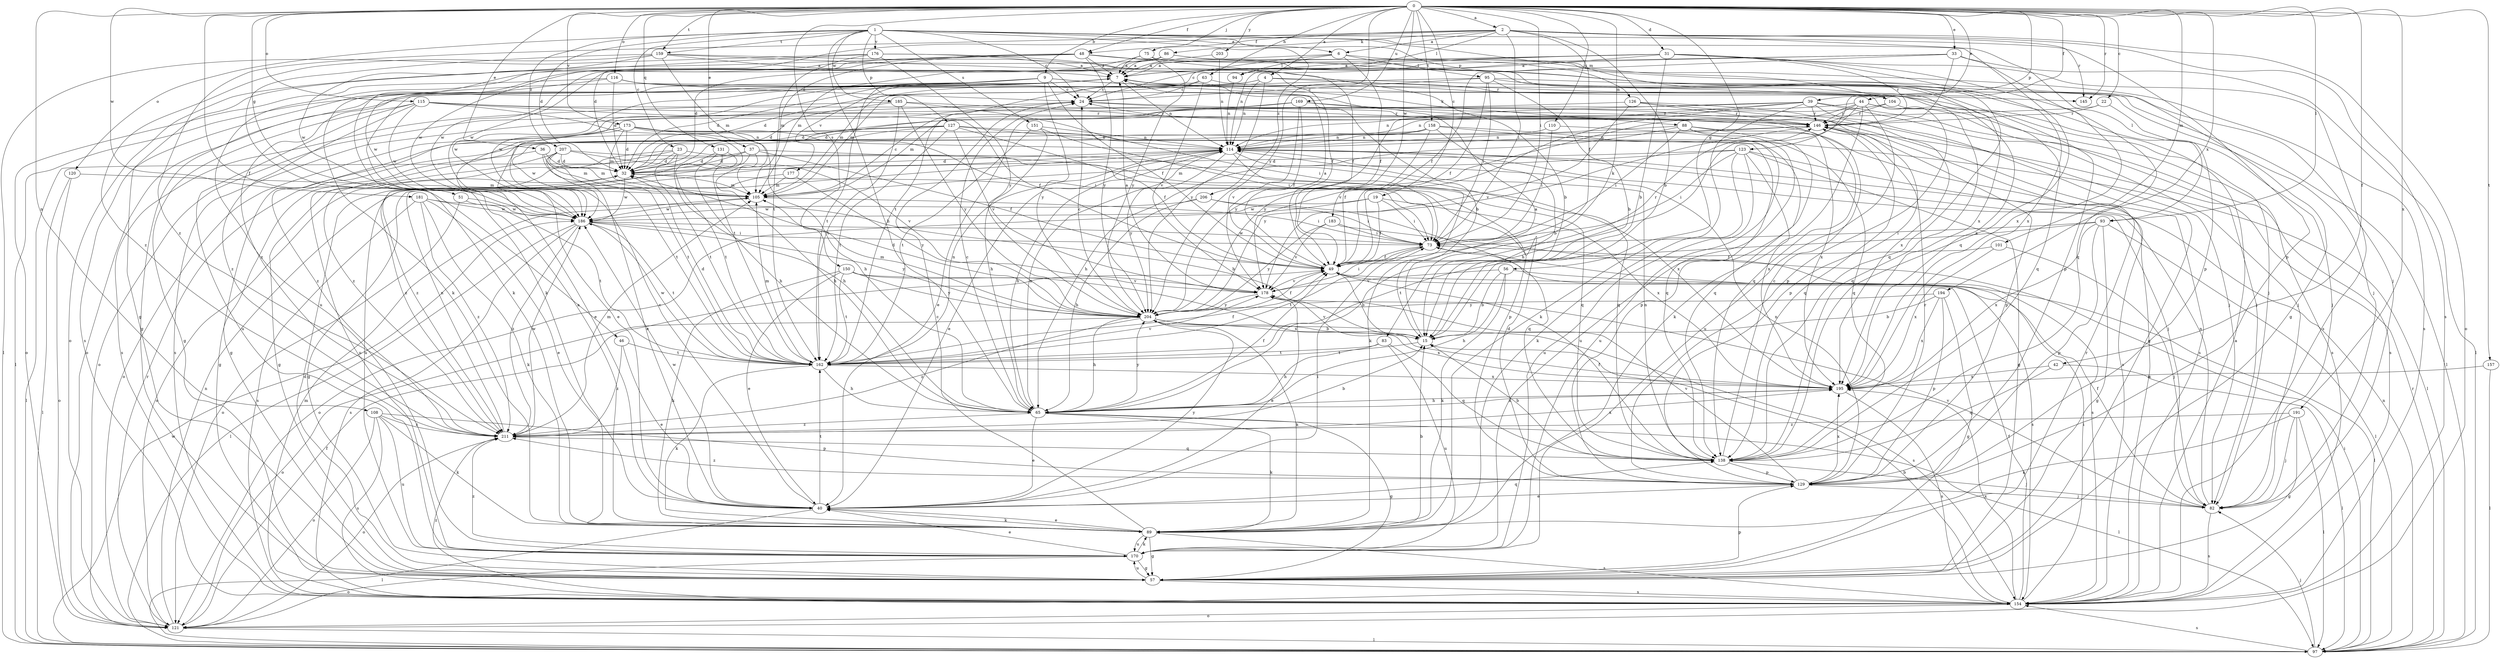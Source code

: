strict digraph  {
0;
1;
2;
4;
6;
7;
9;
15;
19;
22;
23;
24;
31;
32;
33;
36;
37;
39;
40;
42;
44;
46;
48;
49;
51;
56;
57;
63;
65;
73;
75;
82;
83;
86;
88;
89;
93;
94;
95;
97;
101;
104;
105;
108;
110;
114;
115;
116;
120;
121;
123;
126;
127;
129;
131;
138;
145;
146;
150;
151;
154;
157;
158;
159;
162;
169;
170;
173;
176;
177;
178;
181;
183;
185;
186;
191;
194;
195;
203;
204;
206;
207;
211;
0 -> 2  [label=a];
0 -> 4  [label=a];
0 -> 9  [label=b];
0 -> 19  [label=c];
0 -> 22  [label=c];
0 -> 31  [label=d];
0 -> 33  [label=e];
0 -> 36  [label=e];
0 -> 37  [label=e];
0 -> 39  [label=e];
0 -> 42  [label=f];
0 -> 44  [label=f];
0 -> 46  [label=f];
0 -> 48  [label=f];
0 -> 51  [label=g];
0 -> 56  [label=g];
0 -> 63  [label=h];
0 -> 73  [label=i];
0 -> 75  [label=j];
0 -> 83  [label=k];
0 -> 93  [label=l];
0 -> 101  [label=m];
0 -> 108  [label=n];
0 -> 110  [label=n];
0 -> 115  [label=o];
0 -> 116  [label=o];
0 -> 123  [label=p];
0 -> 131  [label=q];
0 -> 145  [label=r];
0 -> 150  [label=s];
0 -> 157  [label=t];
0 -> 158  [label=t];
0 -> 159  [label=t];
0 -> 169  [label=u];
0 -> 173  [label=v];
0 -> 181  [label=w];
0 -> 183  [label=w];
0 -> 191  [label=x];
0 -> 194  [label=x];
0 -> 203  [label=y];
0 -> 204  [label=y];
1 -> 6  [label=a];
1 -> 23  [label=c];
1 -> 24  [label=c];
1 -> 32  [label=d];
1 -> 65  [label=h];
1 -> 104  [label=m];
1 -> 120  [label=o];
1 -> 126  [label=p];
1 -> 127  [label=p];
1 -> 129  [label=p];
1 -> 138  [label=q];
1 -> 151  [label=s];
1 -> 159  [label=t];
1 -> 176  [label=v];
1 -> 185  [label=w];
1 -> 206  [label=z];
1 -> 207  [label=z];
2 -> 6  [label=a];
2 -> 15  [label=b];
2 -> 32  [label=d];
2 -> 48  [label=f];
2 -> 49  [label=f];
2 -> 73  [label=i];
2 -> 86  [label=k];
2 -> 93  [label=l];
2 -> 94  [label=l];
2 -> 121  [label=o];
2 -> 145  [label=r];
2 -> 154  [label=s];
2 -> 211  [label=z];
4 -> 32  [label=d];
4 -> 104  [label=m];
4 -> 114  [label=n];
4 -> 121  [label=o];
4 -> 195  [label=x];
4 -> 204  [label=y];
6 -> 7  [label=a];
6 -> 24  [label=c];
6 -> 49  [label=f];
6 -> 94  [label=l];
6 -> 95  [label=l];
6 -> 129  [label=p];
7 -> 24  [label=c];
7 -> 32  [label=d];
7 -> 88  [label=k];
7 -> 97  [label=l];
7 -> 114  [label=n];
7 -> 177  [label=v];
7 -> 186  [label=w];
7 -> 211  [label=z];
9 -> 24  [label=c];
9 -> 49  [label=f];
9 -> 57  [label=g];
9 -> 129  [label=p];
9 -> 145  [label=r];
9 -> 154  [label=s];
9 -> 162  [label=t];
9 -> 186  [label=w];
9 -> 204  [label=y];
15 -> 7  [label=a];
15 -> 162  [label=t];
15 -> 178  [label=v];
19 -> 49  [label=f];
19 -> 73  [label=i];
19 -> 121  [label=o];
19 -> 186  [label=w];
19 -> 195  [label=x];
22 -> 40  [label=e];
22 -> 82  [label=j];
22 -> 146  [label=r];
23 -> 32  [label=d];
23 -> 57  [label=g];
23 -> 65  [label=h];
23 -> 129  [label=p];
23 -> 162  [label=t];
23 -> 211  [label=z];
24 -> 146  [label=r];
24 -> 154  [label=s];
31 -> 7  [label=a];
31 -> 15  [label=b];
31 -> 114  [label=n];
31 -> 138  [label=q];
31 -> 146  [label=r];
31 -> 154  [label=s];
31 -> 162  [label=t];
31 -> 186  [label=w];
31 -> 195  [label=x];
32 -> 105  [label=m];
32 -> 121  [label=o];
32 -> 186  [label=w];
33 -> 7  [label=a];
33 -> 49  [label=f];
33 -> 97  [label=l];
33 -> 105  [label=m];
33 -> 146  [label=r];
33 -> 195  [label=x];
36 -> 32  [label=d];
36 -> 57  [label=g];
36 -> 105  [label=m];
36 -> 162  [label=t];
37 -> 32  [label=d];
37 -> 49  [label=f];
37 -> 65  [label=h];
37 -> 97  [label=l];
37 -> 138  [label=q];
37 -> 170  [label=u];
39 -> 32  [label=d];
39 -> 57  [label=g];
39 -> 82  [label=j];
39 -> 89  [label=k];
39 -> 114  [label=n];
39 -> 146  [label=r];
39 -> 154  [label=s];
39 -> 178  [label=v];
39 -> 204  [label=y];
40 -> 24  [label=c];
40 -> 73  [label=i];
40 -> 89  [label=k];
40 -> 97  [label=l];
40 -> 138  [label=q];
40 -> 162  [label=t];
40 -> 186  [label=w];
40 -> 204  [label=y];
42 -> 97  [label=l];
42 -> 138  [label=q];
42 -> 195  [label=x];
44 -> 32  [label=d];
44 -> 65  [label=h];
44 -> 82  [label=j];
44 -> 89  [label=k];
44 -> 146  [label=r];
44 -> 154  [label=s];
44 -> 170  [label=u];
44 -> 204  [label=y];
46 -> 40  [label=e];
46 -> 162  [label=t];
46 -> 211  [label=z];
48 -> 7  [label=a];
48 -> 49  [label=f];
48 -> 57  [label=g];
48 -> 82  [label=j];
48 -> 105  [label=m];
48 -> 129  [label=p];
48 -> 170  [label=u];
48 -> 186  [label=w];
48 -> 204  [label=y];
49 -> 7  [label=a];
49 -> 15  [label=b];
49 -> 146  [label=r];
49 -> 178  [label=v];
51 -> 121  [label=o];
51 -> 162  [label=t];
51 -> 186  [label=w];
56 -> 15  [label=b];
56 -> 65  [label=h];
56 -> 89  [label=k];
56 -> 97  [label=l];
56 -> 178  [label=v];
57 -> 32  [label=d];
57 -> 129  [label=p];
57 -> 146  [label=r];
57 -> 154  [label=s];
57 -> 170  [label=u];
63 -> 24  [label=c];
63 -> 105  [label=m];
63 -> 138  [label=q];
63 -> 178  [label=v];
65 -> 24  [label=c];
65 -> 40  [label=e];
65 -> 49  [label=f];
65 -> 57  [label=g];
65 -> 89  [label=k];
65 -> 97  [label=l];
65 -> 114  [label=n];
65 -> 195  [label=x];
65 -> 204  [label=y];
65 -> 211  [label=z];
73 -> 49  [label=f];
73 -> 154  [label=s];
73 -> 162  [label=t];
73 -> 186  [label=w];
75 -> 7  [label=a];
75 -> 89  [label=k];
75 -> 138  [label=q];
75 -> 204  [label=y];
82 -> 49  [label=f];
82 -> 114  [label=n];
82 -> 154  [label=s];
82 -> 178  [label=v];
83 -> 65  [label=h];
83 -> 138  [label=q];
83 -> 162  [label=t];
83 -> 170  [label=u];
86 -> 7  [label=a];
86 -> 32  [label=d];
86 -> 57  [label=g];
86 -> 121  [label=o];
86 -> 154  [label=s];
86 -> 186  [label=w];
88 -> 65  [label=h];
88 -> 73  [label=i];
88 -> 114  [label=n];
88 -> 129  [label=p];
88 -> 154  [label=s];
88 -> 170  [label=u];
88 -> 195  [label=x];
89 -> 7  [label=a];
89 -> 15  [label=b];
89 -> 24  [label=c];
89 -> 40  [label=e];
89 -> 57  [label=g];
89 -> 154  [label=s];
89 -> 170  [label=u];
93 -> 57  [label=g];
93 -> 73  [label=i];
93 -> 97  [label=l];
93 -> 129  [label=p];
93 -> 162  [label=t];
93 -> 195  [label=x];
94 -> 114  [label=n];
95 -> 15  [label=b];
95 -> 24  [label=c];
95 -> 49  [label=f];
95 -> 73  [label=i];
95 -> 82  [label=j];
95 -> 97  [label=l];
95 -> 105  [label=m];
97 -> 73  [label=i];
97 -> 82  [label=j];
97 -> 114  [label=n];
97 -> 146  [label=r];
97 -> 154  [label=s];
97 -> 186  [label=w];
101 -> 49  [label=f];
101 -> 82  [label=j];
101 -> 195  [label=x];
104 -> 114  [label=n];
104 -> 138  [label=q];
104 -> 146  [label=r];
105 -> 24  [label=c];
105 -> 73  [label=i];
105 -> 186  [label=w];
108 -> 89  [label=k];
108 -> 121  [label=o];
108 -> 129  [label=p];
108 -> 154  [label=s];
108 -> 170  [label=u];
108 -> 211  [label=z];
110 -> 73  [label=i];
110 -> 114  [label=n];
110 -> 170  [label=u];
114 -> 32  [label=d];
114 -> 40  [label=e];
114 -> 65  [label=h];
114 -> 82  [label=j];
114 -> 89  [label=k];
114 -> 138  [label=q];
114 -> 204  [label=y];
115 -> 49  [label=f];
115 -> 57  [label=g];
115 -> 82  [label=j];
115 -> 146  [label=r];
115 -> 162  [label=t];
115 -> 170  [label=u];
115 -> 186  [label=w];
115 -> 211  [label=z];
116 -> 15  [label=b];
116 -> 24  [label=c];
116 -> 32  [label=d];
116 -> 82  [label=j];
116 -> 121  [label=o];
116 -> 186  [label=w];
120 -> 97  [label=l];
120 -> 105  [label=m];
120 -> 121  [label=o];
121 -> 49  [label=f];
121 -> 97  [label=l];
121 -> 114  [label=n];
121 -> 146  [label=r];
123 -> 32  [label=d];
123 -> 57  [label=g];
123 -> 73  [label=i];
123 -> 89  [label=k];
123 -> 105  [label=m];
123 -> 154  [label=s];
123 -> 170  [label=u];
123 -> 195  [label=x];
126 -> 129  [label=p];
126 -> 146  [label=r];
126 -> 154  [label=s];
126 -> 178  [label=v];
126 -> 195  [label=x];
127 -> 40  [label=e];
127 -> 49  [label=f];
127 -> 57  [label=g];
127 -> 114  [label=n];
127 -> 121  [label=o];
127 -> 138  [label=q];
127 -> 162  [label=t];
127 -> 178  [label=v];
129 -> 32  [label=d];
129 -> 40  [label=e];
129 -> 82  [label=j];
129 -> 114  [label=n];
129 -> 146  [label=r];
129 -> 178  [label=v];
129 -> 195  [label=x];
129 -> 211  [label=z];
131 -> 32  [label=d];
131 -> 65  [label=h];
131 -> 162  [label=t];
131 -> 211  [label=z];
138 -> 15  [label=b];
138 -> 24  [label=c];
138 -> 49  [label=f];
138 -> 82  [label=j];
138 -> 114  [label=n];
138 -> 129  [label=p];
146 -> 114  [label=n];
146 -> 129  [label=p];
146 -> 138  [label=q];
146 -> 204  [label=y];
150 -> 40  [label=e];
150 -> 89  [label=k];
150 -> 162  [label=t];
150 -> 178  [label=v];
150 -> 195  [label=x];
150 -> 204  [label=y];
151 -> 65  [label=h];
151 -> 73  [label=i];
151 -> 114  [label=n];
151 -> 162  [label=t];
154 -> 7  [label=a];
154 -> 15  [label=b];
154 -> 49  [label=f];
154 -> 73  [label=i];
154 -> 105  [label=m];
154 -> 121  [label=o];
154 -> 195  [label=x];
154 -> 211  [label=z];
157 -> 97  [label=l];
157 -> 195  [label=x];
158 -> 15  [label=b];
158 -> 49  [label=f];
158 -> 97  [label=l];
158 -> 114  [label=n];
158 -> 138  [label=q];
158 -> 186  [label=w];
158 -> 211  [label=z];
159 -> 7  [label=a];
159 -> 49  [label=f];
159 -> 89  [label=k];
159 -> 105  [label=m];
159 -> 186  [label=w];
159 -> 195  [label=x];
159 -> 211  [label=z];
162 -> 32  [label=d];
162 -> 49  [label=f];
162 -> 65  [label=h];
162 -> 89  [label=k];
162 -> 105  [label=m];
162 -> 114  [label=n];
162 -> 178  [label=v];
162 -> 186  [label=w];
162 -> 195  [label=x];
169 -> 49  [label=f];
169 -> 105  [label=m];
169 -> 121  [label=o];
169 -> 138  [label=q];
169 -> 146  [label=r];
169 -> 178  [label=v];
170 -> 40  [label=e];
170 -> 57  [label=g];
170 -> 89  [label=k];
170 -> 121  [label=o];
170 -> 211  [label=z];
173 -> 32  [label=d];
173 -> 40  [label=e];
173 -> 65  [label=h];
173 -> 73  [label=i];
173 -> 105  [label=m];
173 -> 114  [label=n];
173 -> 138  [label=q];
173 -> 211  [label=z];
176 -> 7  [label=a];
176 -> 15  [label=b];
176 -> 89  [label=k];
176 -> 97  [label=l];
176 -> 162  [label=t];
176 -> 204  [label=y];
177 -> 57  [label=g];
177 -> 105  [label=m];
177 -> 204  [label=y];
178 -> 7  [label=a];
178 -> 40  [label=e];
178 -> 73  [label=i];
178 -> 204  [label=y];
181 -> 15  [label=b];
181 -> 40  [label=e];
181 -> 89  [label=k];
181 -> 154  [label=s];
181 -> 186  [label=w];
181 -> 211  [label=z];
183 -> 73  [label=i];
183 -> 154  [label=s];
183 -> 178  [label=v];
183 -> 204  [label=y];
185 -> 32  [label=d];
185 -> 73  [label=i];
185 -> 146  [label=r];
185 -> 154  [label=s];
185 -> 162  [label=t];
185 -> 204  [label=y];
186 -> 73  [label=i];
186 -> 97  [label=l];
186 -> 154  [label=s];
186 -> 162  [label=t];
186 -> 204  [label=y];
186 -> 211  [label=z];
191 -> 57  [label=g];
191 -> 82  [label=j];
191 -> 89  [label=k];
191 -> 97  [label=l];
191 -> 211  [label=z];
194 -> 15  [label=b];
194 -> 57  [label=g];
194 -> 129  [label=p];
194 -> 195  [label=x];
194 -> 204  [label=y];
195 -> 65  [label=h];
195 -> 154  [label=s];
203 -> 7  [label=a];
203 -> 114  [label=n];
204 -> 15  [label=b];
204 -> 24  [label=c];
204 -> 32  [label=d];
204 -> 49  [label=f];
204 -> 65  [label=h];
204 -> 89  [label=k];
204 -> 105  [label=m];
204 -> 121  [label=o];
204 -> 154  [label=s];
204 -> 195  [label=x];
204 -> 211  [label=z];
206 -> 65  [label=h];
206 -> 73  [label=i];
206 -> 138  [label=q];
206 -> 186  [label=w];
207 -> 32  [label=d];
207 -> 40  [label=e];
207 -> 105  [label=m];
207 -> 162  [label=t];
207 -> 170  [label=u];
207 -> 178  [label=v];
207 -> 195  [label=x];
211 -> 15  [label=b];
211 -> 105  [label=m];
211 -> 114  [label=n];
211 -> 121  [label=o];
211 -> 138  [label=q];
211 -> 186  [label=w];
211 -> 195  [label=x];
}
